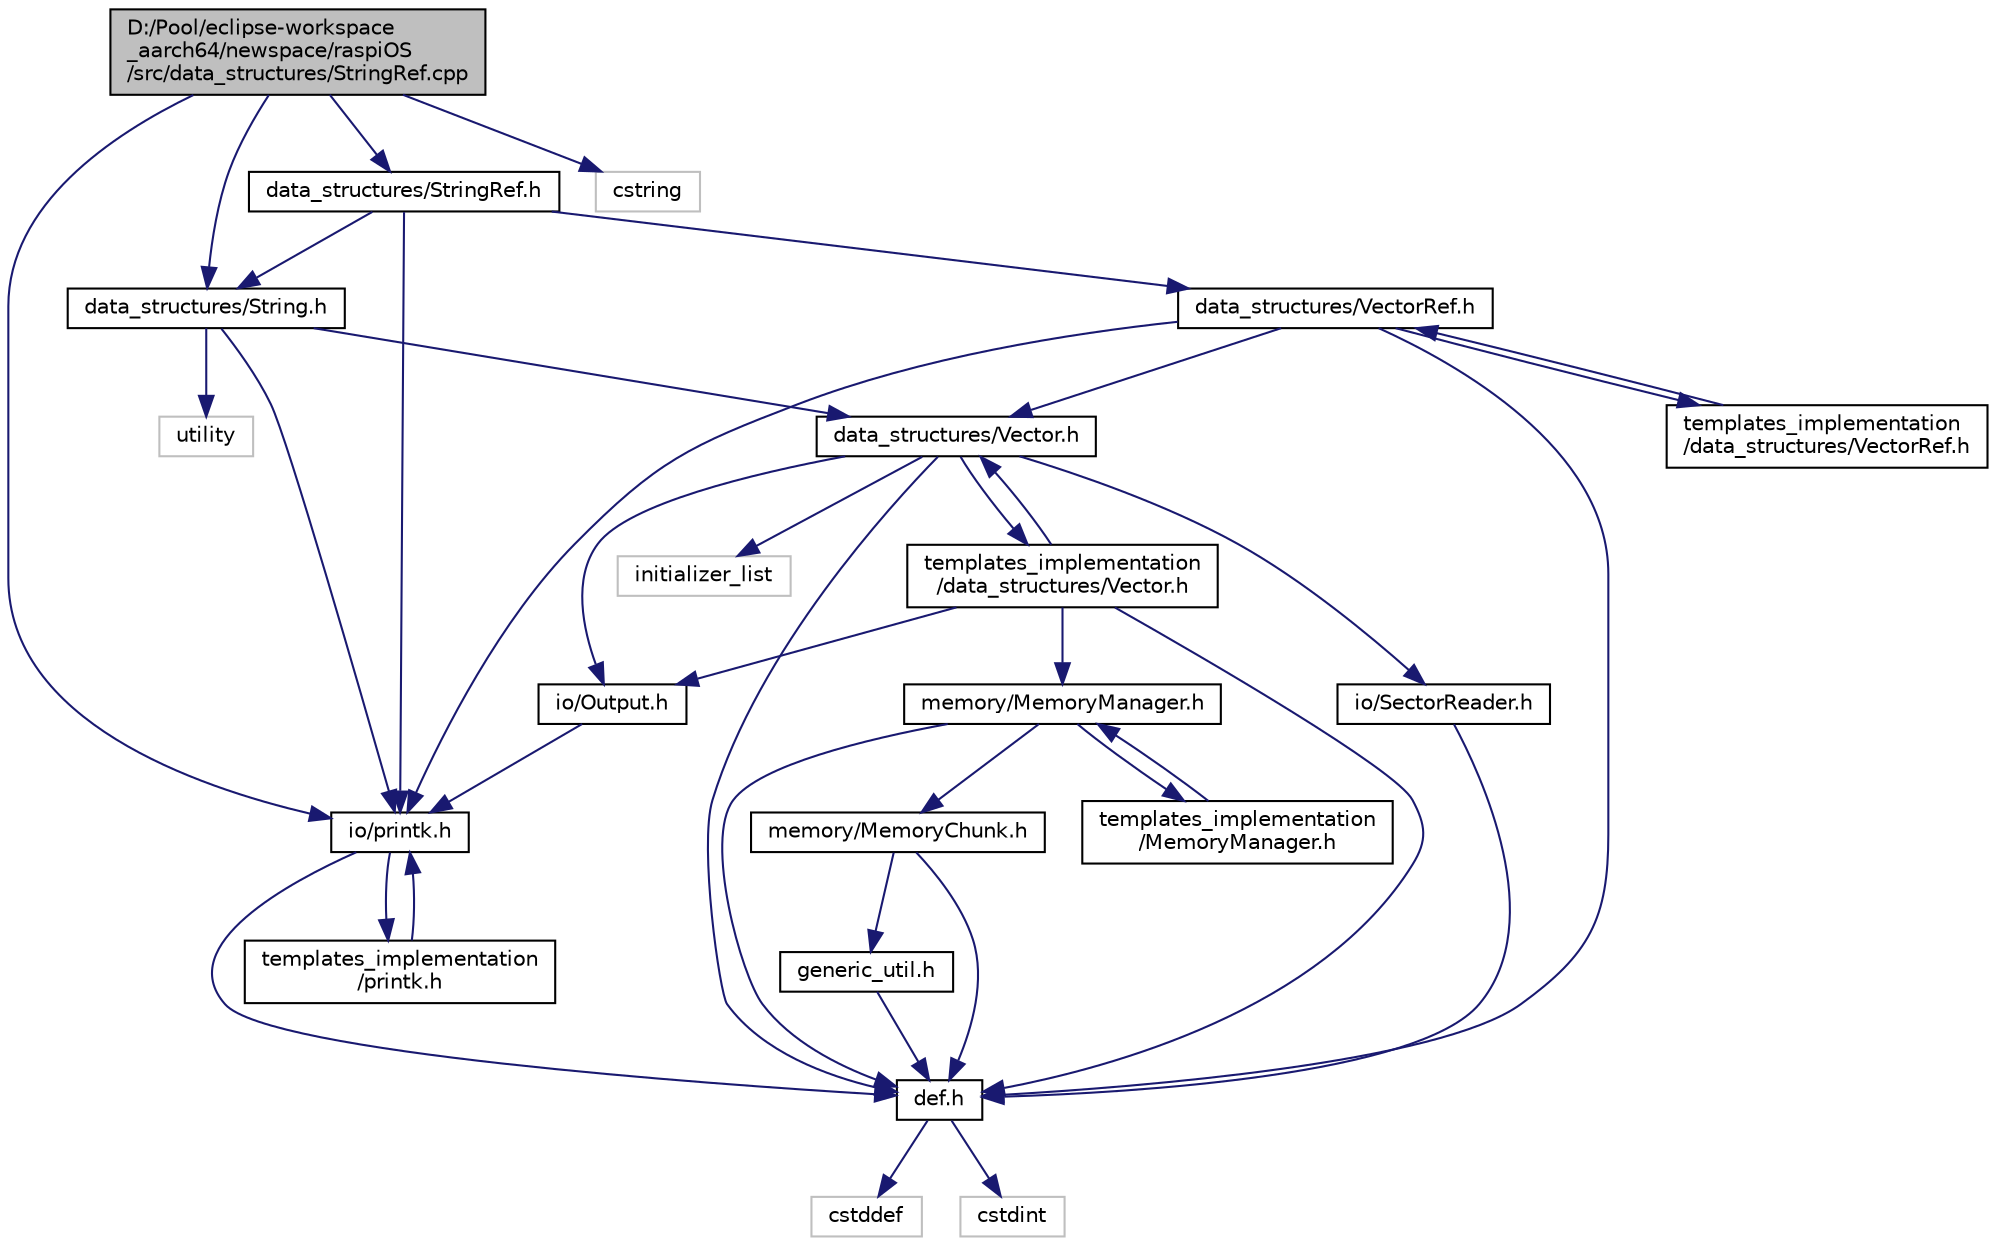 digraph "D:/Pool/eclipse-workspace_aarch64/newspace/raspiOS/src/data_structures/StringRef.cpp"
{
  edge [fontname="Helvetica",fontsize="10",labelfontname="Helvetica",labelfontsize="10"];
  node [fontname="Helvetica",fontsize="10",shape=record];
  Node3293 [label="D:/Pool/eclipse-workspace\l_aarch64/newspace/raspiOS\l/src/data_structures/StringRef.cpp",height=0.2,width=0.4,color="black", fillcolor="grey75", style="filled", fontcolor="black"];
  Node3293 -> Node3294 [color="midnightblue",fontsize="10",style="solid",fontname="Helvetica"];
  Node3294 [label="data_structures/String.h",height=0.2,width=0.4,color="black", fillcolor="white", style="filled",URL="$db/db5/_string_8h.html"];
  Node3294 -> Node3295 [color="midnightblue",fontsize="10",style="solid",fontname="Helvetica"];
  Node3295 [label="data_structures/Vector.h",height=0.2,width=0.4,color="black", fillcolor="white", style="filled",URL="$d0/d70/data__structures_2_vector_8h.html"];
  Node3295 -> Node3296 [color="midnightblue",fontsize="10",style="solid",fontname="Helvetica"];
  Node3296 [label="def.h",height=0.2,width=0.4,color="black", fillcolor="white", style="filled",URL="$d4/da4/def_8h.html"];
  Node3296 -> Node3297 [color="midnightblue",fontsize="10",style="solid",fontname="Helvetica"];
  Node3297 [label="cstddef",height=0.2,width=0.4,color="grey75", fillcolor="white", style="filled"];
  Node3296 -> Node3298 [color="midnightblue",fontsize="10",style="solid",fontname="Helvetica"];
  Node3298 [label="cstdint",height=0.2,width=0.4,color="grey75", fillcolor="white", style="filled"];
  Node3295 -> Node3299 [color="midnightblue",fontsize="10",style="solid",fontname="Helvetica"];
  Node3299 [label="initializer_list",height=0.2,width=0.4,color="grey75", fillcolor="white", style="filled"];
  Node3295 -> Node3300 [color="midnightblue",fontsize="10",style="solid",fontname="Helvetica"];
  Node3300 [label="io/SectorReader.h",height=0.2,width=0.4,color="black", fillcolor="white", style="filled",URL="$db/d73/_sector_reader_8h.html"];
  Node3300 -> Node3296 [color="midnightblue",fontsize="10",style="solid",fontname="Helvetica"];
  Node3295 -> Node3301 [color="midnightblue",fontsize="10",style="solid",fontname="Helvetica"];
  Node3301 [label="io/Output.h",height=0.2,width=0.4,color="black", fillcolor="white", style="filled",URL="$d6/d77/_output_8h.html"];
  Node3301 -> Node3302 [color="midnightblue",fontsize="10",style="solid",fontname="Helvetica"];
  Node3302 [label="io/printk.h",height=0.2,width=0.4,color="black", fillcolor="white", style="filled",URL="$dd/d17/io_2printk_8h.html"];
  Node3302 -> Node3296 [color="midnightblue",fontsize="10",style="solid",fontname="Helvetica"];
  Node3302 -> Node3303 [color="midnightblue",fontsize="10",style="solid",fontname="Helvetica"];
  Node3303 [label="templates_implementation\l/printk.h",height=0.2,width=0.4,color="black", fillcolor="white", style="filled",URL="$d7/d95/templates__implementation_2printk_8h.html"];
  Node3303 -> Node3302 [color="midnightblue",fontsize="10",style="solid",fontname="Helvetica"];
  Node3295 -> Node3304 [color="midnightblue",fontsize="10",style="solid",fontname="Helvetica"];
  Node3304 [label="templates_implementation\l/data_structures/Vector.h",height=0.2,width=0.4,color="black", fillcolor="white", style="filled",URL="$d6/d5d/templates__implementation_2data__structures_2_vector_8h.html"];
  Node3304 -> Node3296 [color="midnightblue",fontsize="10",style="solid",fontname="Helvetica"];
  Node3304 -> Node3295 [color="midnightblue",fontsize="10",style="solid",fontname="Helvetica"];
  Node3304 -> Node3305 [color="midnightblue",fontsize="10",style="solid",fontname="Helvetica"];
  Node3305 [label="memory/MemoryManager.h",height=0.2,width=0.4,color="black", fillcolor="white", style="filled",URL="$d6/d76/memory_2_memory_manager_8h.html"];
  Node3305 -> Node3296 [color="midnightblue",fontsize="10",style="solid",fontname="Helvetica"];
  Node3305 -> Node3306 [color="midnightblue",fontsize="10",style="solid",fontname="Helvetica"];
  Node3306 [label="memory/MemoryChunk.h",height=0.2,width=0.4,color="black", fillcolor="white", style="filled",URL="$d9/df6/_memory_chunk_8h.html"];
  Node3306 -> Node3296 [color="midnightblue",fontsize="10",style="solid",fontname="Helvetica"];
  Node3306 -> Node3307 [color="midnightblue",fontsize="10",style="solid",fontname="Helvetica"];
  Node3307 [label="generic_util.h",height=0.2,width=0.4,color="black", fillcolor="white", style="filled",URL="$d6/d93/generic__util_8h.html"];
  Node3307 -> Node3296 [color="midnightblue",fontsize="10",style="solid",fontname="Helvetica"];
  Node3305 -> Node3308 [color="midnightblue",fontsize="10",style="solid",fontname="Helvetica"];
  Node3308 [label="templates_implementation\l/MemoryManager.h",height=0.2,width=0.4,color="black", fillcolor="white", style="filled",URL="$dd/d2b/templates__implementation_2_memory_manager_8h.html"];
  Node3308 -> Node3305 [color="midnightblue",fontsize="10",style="solid",fontname="Helvetica"];
  Node3304 -> Node3301 [color="midnightblue",fontsize="10",style="solid",fontname="Helvetica"];
  Node3294 -> Node3302 [color="midnightblue",fontsize="10",style="solid",fontname="Helvetica"];
  Node3294 -> Node3309 [color="midnightblue",fontsize="10",style="solid",fontname="Helvetica"];
  Node3309 [label="utility",height=0.2,width=0.4,color="grey75", fillcolor="white", style="filled"];
  Node3293 -> Node3310 [color="midnightblue",fontsize="10",style="solid",fontname="Helvetica"];
  Node3310 [label="data_structures/StringRef.h",height=0.2,width=0.4,color="black", fillcolor="white", style="filled",URL="$da/d55/_string_ref_8h.html"];
  Node3310 -> Node3311 [color="midnightblue",fontsize="10",style="solid",fontname="Helvetica"];
  Node3311 [label="data_structures/VectorRef.h",height=0.2,width=0.4,color="black", fillcolor="white", style="filled",URL="$da/d95/data__structures_2_vector_ref_8h.html"];
  Node3311 -> Node3296 [color="midnightblue",fontsize="10",style="solid",fontname="Helvetica"];
  Node3311 -> Node3295 [color="midnightblue",fontsize="10",style="solid",fontname="Helvetica"];
  Node3311 -> Node3302 [color="midnightblue",fontsize="10",style="solid",fontname="Helvetica"];
  Node3311 -> Node3312 [color="midnightblue",fontsize="10",style="solid",fontname="Helvetica"];
  Node3312 [label="templates_implementation\l/data_structures/VectorRef.h",height=0.2,width=0.4,color="black", fillcolor="white", style="filled",URL="$d0/d4d/templates__implementation_2data__structures_2_vector_ref_8h.html"];
  Node3312 -> Node3311 [color="midnightblue",fontsize="10",style="solid",fontname="Helvetica"];
  Node3310 -> Node3294 [color="midnightblue",fontsize="10",style="solid",fontname="Helvetica"];
  Node3310 -> Node3302 [color="midnightblue",fontsize="10",style="solid",fontname="Helvetica"];
  Node3293 -> Node3313 [color="midnightblue",fontsize="10",style="solid",fontname="Helvetica"];
  Node3313 [label="cstring",height=0.2,width=0.4,color="grey75", fillcolor="white", style="filled"];
  Node3293 -> Node3302 [color="midnightblue",fontsize="10",style="solid",fontname="Helvetica"];
}
